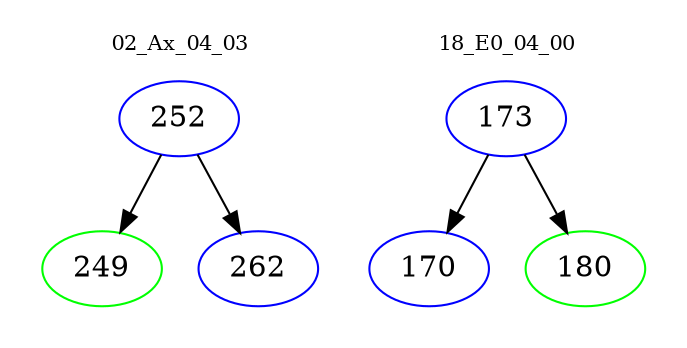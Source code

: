 digraph{
subgraph cluster_0 {
color = white
label = "02_Ax_04_03";
fontsize=10;
T0_252 [label="252", color="blue"]
T0_252 -> T0_249 [color="black"]
T0_249 [label="249", color="green"]
T0_252 -> T0_262 [color="black"]
T0_262 [label="262", color="blue"]
}
subgraph cluster_1 {
color = white
label = "18_E0_04_00";
fontsize=10;
T1_173 [label="173", color="blue"]
T1_173 -> T1_170 [color="black"]
T1_170 [label="170", color="blue"]
T1_173 -> T1_180 [color="black"]
T1_180 [label="180", color="green"]
}
}
